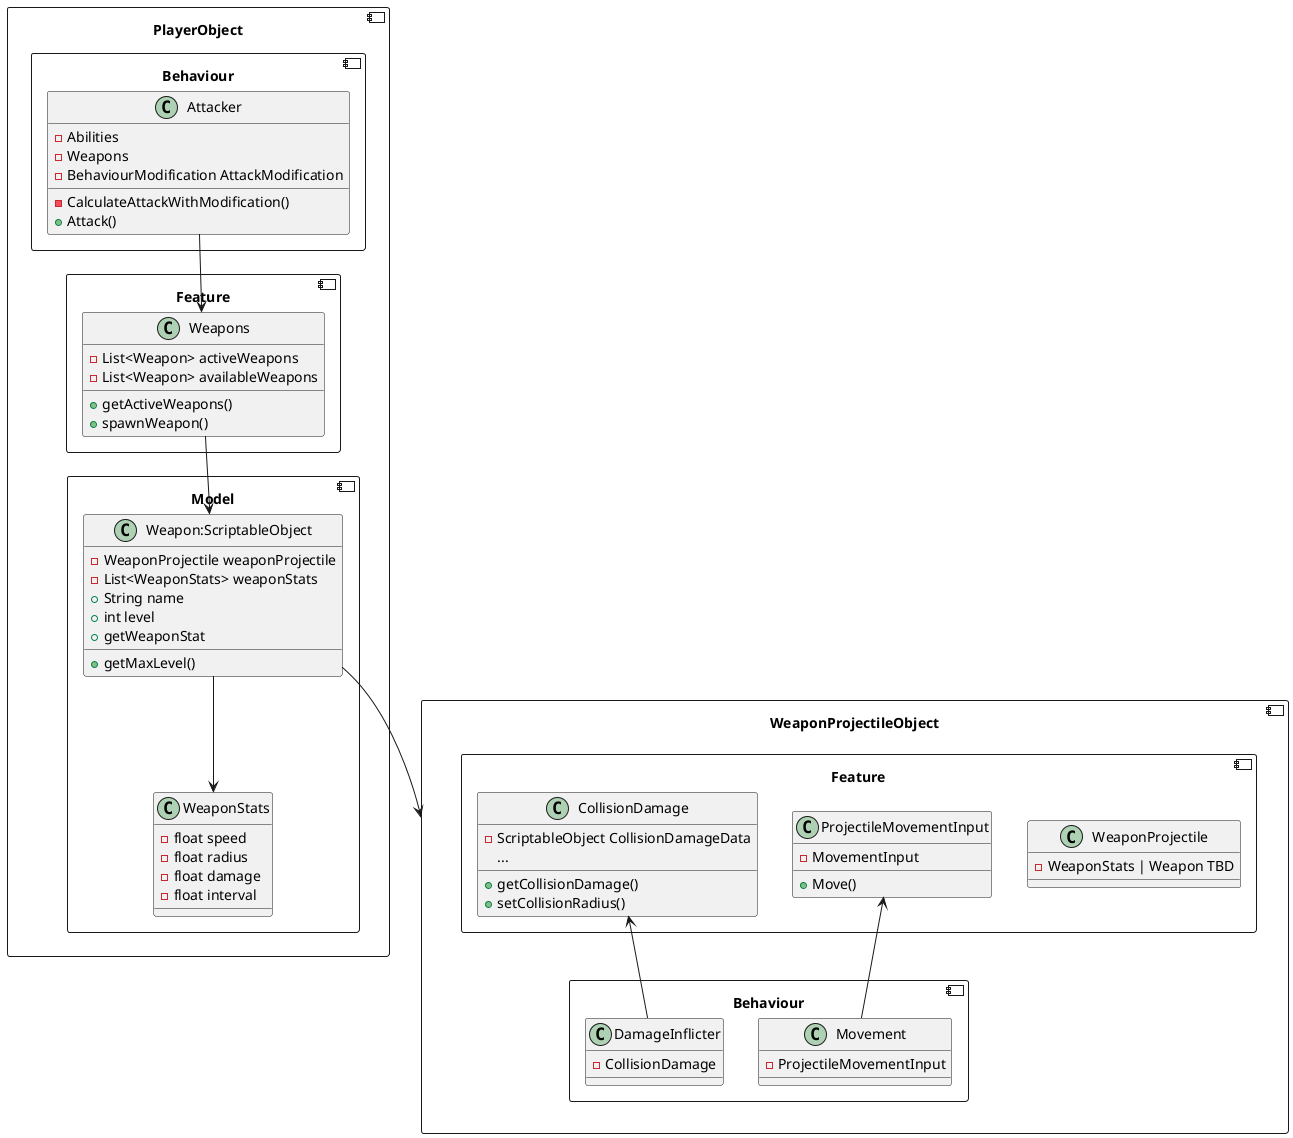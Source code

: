 @startuml
component "PlayerObject" {
    component Model {
        class WeaponStats {
            - float speed
            - float radius
            - float damage
            - float interval
        }
        
        class "Weapon:ScriptableObject" as ws {
            - WeaponProjectile weaponProjectile
            - List<WeaponStats> weaponStats
            + String name
            + int level
            + getMaxLevel()
            + getWeaponStat
        }
        ws --> WeaponStats
    }
    
    component Feature as f1 {
        class Weapons {
            - List<Weapon> activeWeapons
            - List<Weapon> availableWeapons
            + getActiveWeapons()
            + spawnWeapon()
        }
    }
    
    component Behaviour as b1 {
        class Attacker {
            - Abilities
            - Weapons
            - BehaviourModification AttackModification
            - CalculateAttackWithModification()
            + Attack()
        }
    }
    
    Attacker --> Weapons
}

component WeaponProjectileObject {
    
    component Feature as f2 {
    
        class WeaponProjectile {
            - WeaponStats | Weapon TBD
        }
        
        class ProjectileMovementInput {
            - MovementInput
            + Move()
        }
        
        class CollisionDamage {
            - ScriptableObject CollisionDamageData
            + getCollisionDamage()
            + setCollisionRadius()
            ...
        }
    }
    
    component Behaviour as b2 {
    
        class DamageInflicter {
            - CollisionDamage
        }
        
        class Movement {
            - ProjectileMovementInput
        }
    }
    
    CollisionDamage <-- DamageInflicter
    ProjectileMovementInput <-- Movement
}

ws --> WeaponProjectileObject
Weapons --> ws

@enduml